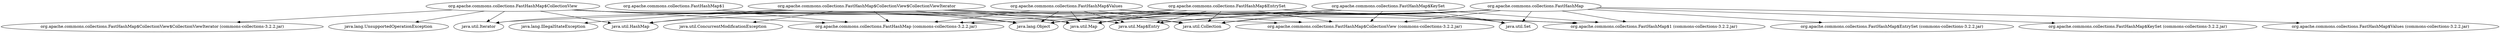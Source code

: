 digraph "commons-collections-3.2.2.jar" {
    // Path: C:\Users\CHENLU~1\AppData\Local\Temp\VIA\2018081308155516787\cp\commons-collections-3.2.2.jar
   "org.apache.commons.collections.FastHashMap"       -> "java.lang.Object";
   "org.apache.commons.collections.FastHashMap"       -> "java.util.Collection";
   "org.apache.commons.collections.FastHashMap"       -> "java.util.HashMap";
   "org.apache.commons.collections.FastHashMap"       -> "java.util.Iterator";
   "org.apache.commons.collections.FastHashMap"       -> "java.util.Map";
   "org.apache.commons.collections.FastHashMap"       -> "java.util.Map$Entry";
   "org.apache.commons.collections.FastHashMap"       -> "java.util.Set";
   "org.apache.commons.collections.FastHashMap"       -> "org.apache.commons.collections.FastHashMap$1 (commons-collections-3.2.2.jar)";
   "org.apache.commons.collections.FastHashMap"       -> "org.apache.commons.collections.FastHashMap$CollectionView (commons-collections-3.2.2.jar)";
   "org.apache.commons.collections.FastHashMap"       -> "org.apache.commons.collections.FastHashMap$EntrySet (commons-collections-3.2.2.jar)";
   "org.apache.commons.collections.FastHashMap"       -> "org.apache.commons.collections.FastHashMap$KeySet (commons-collections-3.2.2.jar)";
   "org.apache.commons.collections.FastHashMap"       -> "org.apache.commons.collections.FastHashMap$Values (commons-collections-3.2.2.jar)";
   "org.apache.commons.collections.FastHashMap$1"     -> "java.lang.Object";
   "org.apache.commons.collections.FastHashMap$1"     -> "org.apache.commons.collections.FastHashMap (commons-collections-3.2.2.jar)";
   "org.apache.commons.collections.FastHashMap$CollectionView" -> "java.lang.Object";
   "org.apache.commons.collections.FastHashMap$CollectionView" -> "java.lang.UnsupportedOperationException";
   "org.apache.commons.collections.FastHashMap$CollectionView" -> "java.util.Collection";
   "org.apache.commons.collections.FastHashMap$CollectionView" -> "java.util.HashMap";
   "org.apache.commons.collections.FastHashMap$CollectionView" -> "java.util.Iterator";
   "org.apache.commons.collections.FastHashMap$CollectionView" -> "java.util.Map";
   "org.apache.commons.collections.FastHashMap$CollectionView" -> "java.util.Map$Entry";
   "org.apache.commons.collections.FastHashMap$CollectionView" -> "org.apache.commons.collections.FastHashMap (commons-collections-3.2.2.jar)";
   "org.apache.commons.collections.FastHashMap$CollectionView" -> "org.apache.commons.collections.FastHashMap$CollectionView$CollectionViewIterator (commons-collections-3.2.2.jar)";
   "org.apache.commons.collections.FastHashMap$CollectionView$CollectionViewIterator" -> "java.lang.IllegalStateException";
   "org.apache.commons.collections.FastHashMap$CollectionView$CollectionViewIterator" -> "java.lang.Object";
   "org.apache.commons.collections.FastHashMap$CollectionView$CollectionViewIterator" -> "java.util.ConcurrentModificationException";
   "org.apache.commons.collections.FastHashMap$CollectionView$CollectionViewIterator" -> "java.util.HashMap";
   "org.apache.commons.collections.FastHashMap$CollectionView$CollectionViewIterator" -> "java.util.Iterator";
   "org.apache.commons.collections.FastHashMap$CollectionView$CollectionViewIterator" -> "java.util.Map";
   "org.apache.commons.collections.FastHashMap$CollectionView$CollectionViewIterator" -> "java.util.Map$Entry";
   "org.apache.commons.collections.FastHashMap$CollectionView$CollectionViewIterator" -> "java.util.Set";
   "org.apache.commons.collections.FastHashMap$CollectionView$CollectionViewIterator" -> "org.apache.commons.collections.FastHashMap (commons-collections-3.2.2.jar)";
   "org.apache.commons.collections.FastHashMap$CollectionView$CollectionViewIterator" -> "org.apache.commons.collections.FastHashMap$CollectionView (commons-collections-3.2.2.jar)";
   "org.apache.commons.collections.FastHashMap$EntrySet" -> "java.lang.Object";
   "org.apache.commons.collections.FastHashMap$EntrySet" -> "java.util.Collection";
   "org.apache.commons.collections.FastHashMap$EntrySet" -> "java.util.Map";
   "org.apache.commons.collections.FastHashMap$EntrySet" -> "java.util.Map$Entry";
   "org.apache.commons.collections.FastHashMap$EntrySet" -> "java.util.Set";
   "org.apache.commons.collections.FastHashMap$EntrySet" -> "org.apache.commons.collections.FastHashMap (commons-collections-3.2.2.jar)";
   "org.apache.commons.collections.FastHashMap$EntrySet" -> "org.apache.commons.collections.FastHashMap$1 (commons-collections-3.2.2.jar)";
   "org.apache.commons.collections.FastHashMap$EntrySet" -> "org.apache.commons.collections.FastHashMap$CollectionView (commons-collections-3.2.2.jar)";
   "org.apache.commons.collections.FastHashMap$KeySet" -> "java.lang.Object";
   "org.apache.commons.collections.FastHashMap$KeySet" -> "java.util.Collection";
   "org.apache.commons.collections.FastHashMap$KeySet" -> "java.util.Map";
   "org.apache.commons.collections.FastHashMap$KeySet" -> "java.util.Map$Entry";
   "org.apache.commons.collections.FastHashMap$KeySet" -> "java.util.Set";
   "org.apache.commons.collections.FastHashMap$KeySet" -> "org.apache.commons.collections.FastHashMap (commons-collections-3.2.2.jar)";
   "org.apache.commons.collections.FastHashMap$KeySet" -> "org.apache.commons.collections.FastHashMap$1 (commons-collections-3.2.2.jar)";
   "org.apache.commons.collections.FastHashMap$KeySet" -> "org.apache.commons.collections.FastHashMap$CollectionView (commons-collections-3.2.2.jar)";
   "org.apache.commons.collections.FastHashMap$Values" -> "java.lang.Object";
   "org.apache.commons.collections.FastHashMap$Values" -> "java.util.Collection";
   "org.apache.commons.collections.FastHashMap$Values" -> "java.util.Map";
   "org.apache.commons.collections.FastHashMap$Values" -> "java.util.Map$Entry";
   "org.apache.commons.collections.FastHashMap$Values" -> "org.apache.commons.collections.FastHashMap (commons-collections-3.2.2.jar)";
   "org.apache.commons.collections.FastHashMap$Values" -> "org.apache.commons.collections.FastHashMap$1 (commons-collections-3.2.2.jar)";
   "org.apache.commons.collections.FastHashMap$Values" -> "org.apache.commons.collections.FastHashMap$CollectionView (commons-collections-3.2.2.jar)";
}
